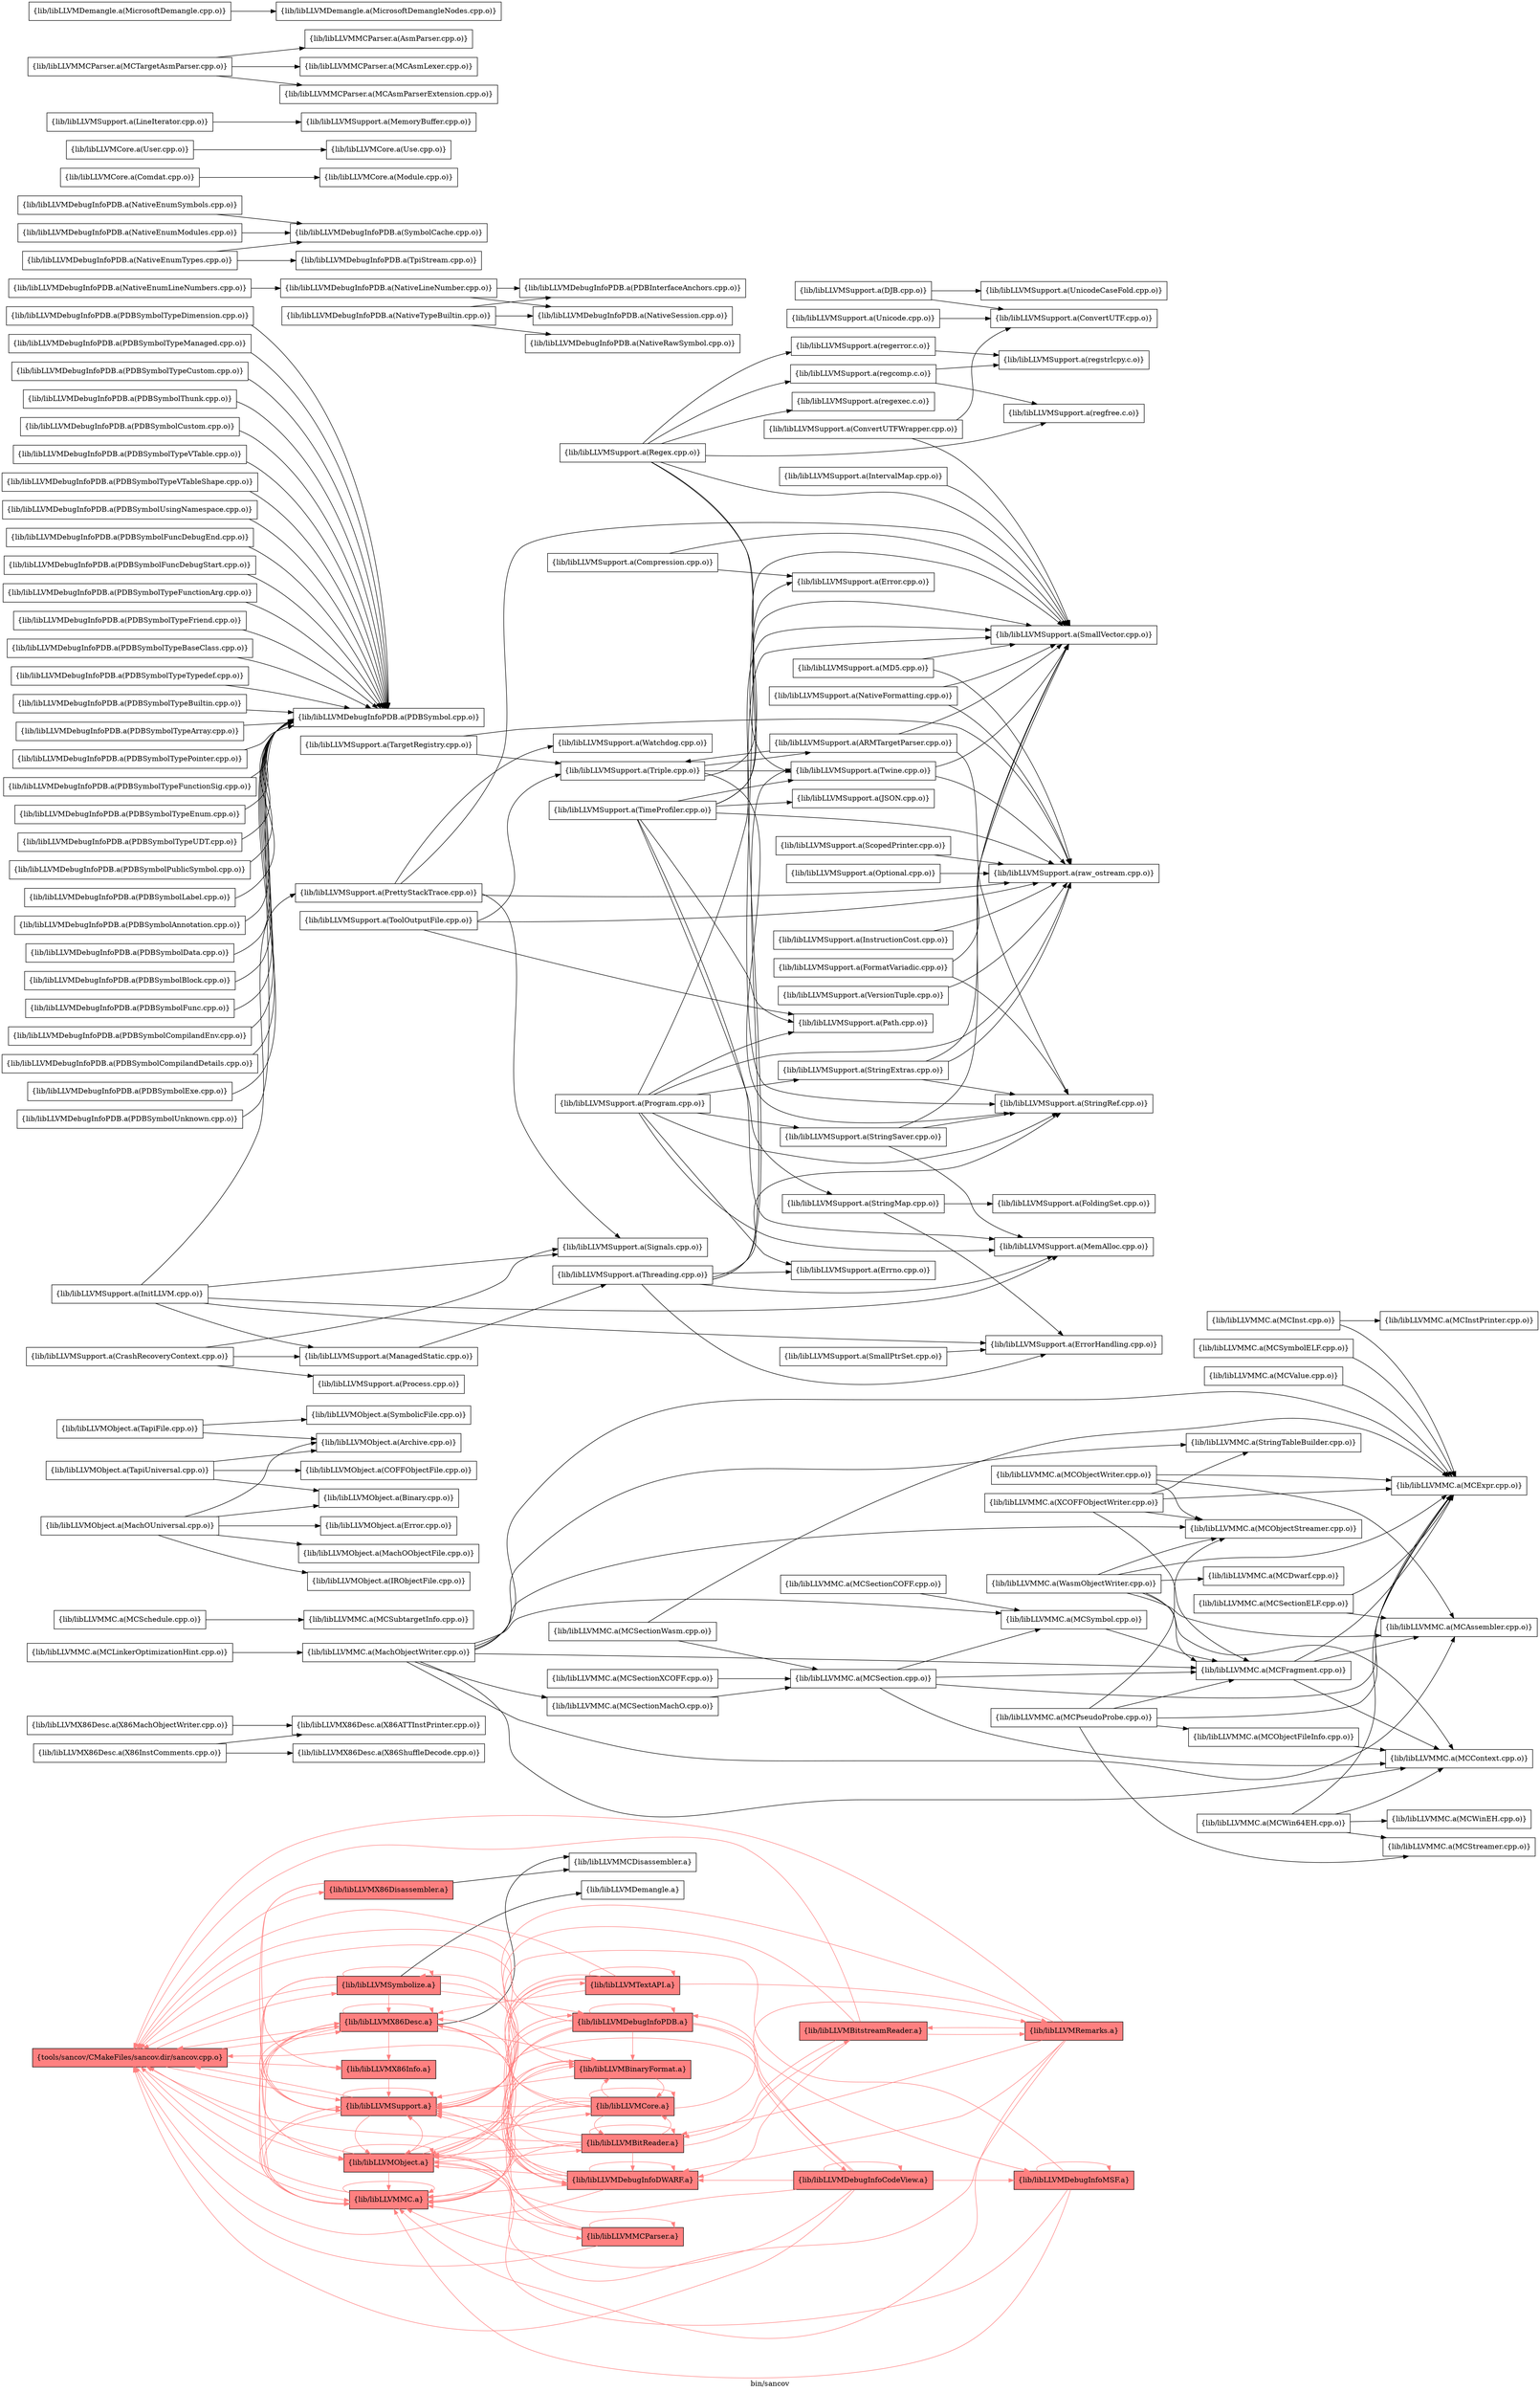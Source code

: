 digraph "bin/sancov" {
	label="bin/sancov";
	rankdir="LR"
	{ rank=same; Node0x56254129bd68;  }
	{ rank=same; Node0x5625412954b8; Node0x562541294fb8; Node0x562541291b38; Node0x562541293528; Node0x562541292a88; Node0x562541292538; Node0x56254128fa68;  }
	{ rank=same; Node0x562541292f38; Node0x56254128d3a8; Node0x5625412909b8; Node0x56254128f8d8; Node0x56254128d498; Node0x56254128c458; Node0x562541291688; Node0x562541291138; Node0x56254129f648;  }

	Node0x56254129bd68 [shape=record,shape=box,style=filled,fillcolor="1.000000 0.5 1",group=1,label="{tools/sancov/CMakeFiles/sancov.dir/sancov.cpp.o}"];
	Node0x56254129bd68 -> Node0x5625412954b8[color="1.000000 0.5 1"];
	Node0x56254129bd68 -> Node0x562541294fb8[color="1.000000 0.5 1"];
	Node0x56254129bd68 -> Node0x562541291b38[color="1.000000 0.5 1"];
	Node0x56254129bd68 -> Node0x562541293528[color="1.000000 0.5 1"];
	Node0x56254129bd68 -> Node0x562541292a88[color="1.000000 0.5 1"];
	Node0x56254129bd68 -> Node0x562541292538[color="1.000000 0.5 1"];
	Node0x56254129bd68 -> Node0x56254128fa68[color="1.000000 0.5 1"];
	Node0x5625412954b8 [shape=record,shape=box,style=filled,fillcolor="1.000000 0.5 1",group=1,label="{lib/libLLVMX86Desc.a}"];
	Node0x5625412954b8 -> Node0x56254129bd68[color="1.000000 0.5 1"];
	Node0x5625412954b8 -> Node0x5625412954b8[color="1.000000 0.5 1"];
	Node0x5625412954b8 -> Node0x562541291b38[color="1.000000 0.5 1"];
	Node0x5625412954b8 -> Node0x562541293528[color="1.000000 0.5 1"];
	Node0x5625412954b8 -> Node0x562541292f38;
	Node0x5625412954b8 -> Node0x562541292538[color="1.000000 0.5 1"];
	Node0x5625412954b8 -> Node0x56254128d3a8[color="1.000000 0.5 1"];
	Node0x562541294fb8 [shape=record,shape=box,style=filled,fillcolor="1.000000 0.5 1",group=1,label="{lib/libLLVMX86Disassembler.a}"];
	Node0x562541294fb8 -> Node0x562541291b38[color="1.000000 0.5 1"];
	Node0x562541294fb8 -> Node0x562541292f38;
	Node0x562541294fb8 -> Node0x562541292538[color="1.000000 0.5 1"];
	Node0x562541291b38 [shape=record,shape=box,style=filled,fillcolor="1.000000 0.5 1",group=1,label="{lib/libLLVMX86Info.a}"];
	Node0x562541291b38 -> Node0x562541292538[color="1.000000 0.5 1"];
	Node0x562541293528 [shape=record,shape=box,style=filled,fillcolor="1.000000 0.5 1",group=1,label="{lib/libLLVMMC.a}"];
	Node0x562541293528 -> Node0x5625412954b8[color="1.000000 0.5 1"];
	Node0x562541293528 -> Node0x562541292538[color="1.000000 0.5 1"];
	Node0x562541293528 -> Node0x56254129bd68[color="1.000000 0.5 1"];
	Node0x562541293528 -> Node0x562541293528[color="1.000000 0.5 1"];
	Node0x562541293528 -> Node0x56254128d3a8[color="1.000000 0.5 1"];
	Node0x562541292a88 [shape=record,shape=box,style=filled,fillcolor="1.000000 0.5 1",group=1,label="{lib/libLLVMObject.a}"];
	Node0x562541292a88 -> Node0x56254129bd68[color="1.000000 0.5 1"];
	Node0x562541292a88 -> Node0x562541293528[color="1.000000 0.5 1"];
	Node0x562541292a88 -> Node0x562541292a88[color="1.000000 0.5 1"];
	Node0x562541292a88 -> Node0x562541292538[color="1.000000 0.5 1"];
	Node0x562541292a88 -> Node0x56254128d3a8[color="1.000000 0.5 1"];
	Node0x562541292a88 -> Node0x5625412954b8[color="1.000000 0.5 1"];
	Node0x562541292a88 -> Node0x5625412909b8[color="1.000000 0.5 1"];
	Node0x562541292a88 -> Node0x56254128f8d8[color="1.000000 0.5 1"];
	Node0x562541292a88 -> Node0x56254128d498[color="1.000000 0.5 1"];
	Node0x562541292a88 -> Node0x56254128c458[color="1.000000 0.5 1"];
	Node0x562541292538 [shape=record,shape=box,style=filled,fillcolor="1.000000 0.5 1",group=1,label="{lib/libLLVMSupport.a}"];
	Node0x562541292538 -> Node0x562541293528[color="1.000000 0.5 1"];
	Node0x562541292538 -> Node0x562541292538[color="1.000000 0.5 1"];
	Node0x562541292538 -> Node0x562541292a88[color="1.000000 0.5 1"];
	Node0x562541292538 -> Node0x56254129bd68[color="1.000000 0.5 1"];
	Node0x562541292538 -> Node0x5625412954b8[color="1.000000 0.5 1"];
	Node0x56254128fa68 [shape=record,shape=box,style=filled,fillcolor="1.000000 0.5 1",group=1,label="{lib/libLLVMSymbolize.a}"];
	Node0x56254128fa68 -> Node0x56254129bd68[color="1.000000 0.5 1"];
	Node0x56254128fa68 -> Node0x5625412954b8[color="1.000000 0.5 1"];
	Node0x56254128fa68 -> Node0x562541293528[color="1.000000 0.5 1"];
	Node0x56254128fa68 -> Node0x562541292a88[color="1.000000 0.5 1"];
	Node0x56254128fa68 -> Node0x562541292538[color="1.000000 0.5 1"];
	Node0x56254128fa68 -> Node0x56254128fa68[color="1.000000 0.5 1"];
	Node0x56254128fa68 -> Node0x562541291688[color="1.000000 0.5 1"];
	Node0x56254128fa68 -> Node0x562541291138[color="1.000000 0.5 1"];
	Node0x56254128fa68 -> Node0x56254129f648;
	Node0x562541292f38 [shape=record,shape=box,group=0,label="{lib/libLLVMMCDisassembler.a}"];
	Node0x562541299748 [shape=record,shape=box,group=0,label="{lib/libLLVMX86Desc.a(X86InstComments.cpp.o)}"];
	Node0x562541299748 -> Node0x562541298fc8;
	Node0x562541299748 -> Node0x56254128d588;
	Node0x562541298fc8 [shape=record,shape=box,group=0,label="{lib/libLLVMX86Desc.a(X86ATTInstPrinter.cpp.o)}"];
	Node0x56254128d588 [shape=record,shape=box,group=0,label="{lib/libLLVMX86Desc.a(X86ShuffleDecode.cpp.o)}"];
	Node0x56254128d3a8 [shape=record,shape=box,style=filled,fillcolor="1.000000 0.5 1",group=1,label="{lib/libLLVMBinaryFormat.a}"];
	Node0x56254128d3a8 -> Node0x56254128f8d8[color="1.000000 0.5 1"];
	Node0x56254128d3a8 -> Node0x562541292538[color="1.000000 0.5 1"];
	Node0x56254128d3a8 -> Node0x562541291688[color="1.000000 0.5 1"];
	Node0x56254128d3a8 -> Node0x56254129bd68[color="1.000000 0.5 1"];
	Node0x56254128ca98 [shape=record,shape=box,group=0,label="{lib/libLLVMX86Desc.a(X86MachObjectWriter.cpp.o)}"];
	Node0x56254128ca98 -> Node0x562541298fc8;
	Node0x562541298c08 [shape=record,shape=box,group=0,label="{lib/libLLVMMC.a(MCFragment.cpp.o)}"];
	Node0x562541298c08 -> Node0x56254128e398;
	Node0x562541298c08 -> Node0x56254128d308;
	Node0x562541298c08 -> Node0x56254129d0c8;
	Node0x56254128e398 [shape=record,shape=box,group=0,label="{lib/libLLVMMC.a(MCAssembler.cpp.o)}"];
	Node0x56254128d308 [shape=record,shape=box,group=0,label="{lib/libLLVMMC.a(MCContext.cpp.o)}"];
	Node0x56254129d0c8 [shape=record,shape=box,group=0,label="{lib/libLLVMMC.a(MCExpr.cpp.o)}"];
	Node0x562541298e38 [shape=record,shape=box,group=0,label="{lib/libLLVMMC.a(MCInst.cpp.o)}"];
	Node0x562541298e38 -> Node0x56254129d0c8;
	Node0x562541298e38 -> Node0x562541299a18;
	Node0x562541299a18 [shape=record,shape=box,group=0,label="{lib/libLLVMMC.a(MCInstPrinter.cpp.o)}"];
	Node0x56254129abe8 [shape=record,shape=box,group=0,label="{lib/libLLVMMC.a(MCObjectWriter.cpp.o)}"];
	Node0x56254129abe8 -> Node0x56254128e398;
	Node0x56254129abe8 -> Node0x56254129d0c8;
	Node0x56254129abe8 -> Node0x56254129a918;
	Node0x56254129a918 [shape=record,shape=box,group=0,label="{lib/libLLVMMC.a(MCObjectStreamer.cpp.o)}"];
	Node0x5625412960e8 [shape=record,shape=box,group=0,label="{lib/libLLVMMC.a(MCPseudoProbe.cpp.o)}"];
	Node0x5625412960e8 -> Node0x56254129d0c8;
	Node0x5625412960e8 -> Node0x562541298c08;
	Node0x5625412960e8 -> Node0x56254129a918;
	Node0x5625412960e8 -> Node0x562541296d68;
	Node0x5625412960e8 -> Node0x562541299928;
	Node0x562541296d68 [shape=record,shape=box,group=0,label="{lib/libLLVMMC.a(MCObjectFileInfo.cpp.o)}"];
	Node0x562541296d68 -> Node0x56254128d308;
	Node0x562541299928 [shape=record,shape=box,group=0,label="{lib/libLLVMMC.a(MCStreamer.cpp.o)}"];
	Node0x5625412971c8 [shape=record,shape=box,group=0,label="{lib/libLLVMMC.a(MCSection.cpp.o)}"];
	Node0x5625412971c8 -> Node0x56254128d308;
	Node0x5625412971c8 -> Node0x56254129d0c8;
	Node0x5625412971c8 -> Node0x562541298c08;
	Node0x5625412971c8 -> Node0x56254129aaf8;
	Node0x56254129aaf8 [shape=record,shape=box,group=0,label="{lib/libLLVMMC.a(MCSymbol.cpp.o)}"];
	Node0x56254129aaf8 -> Node0x562541298c08;
	Node0x562541296e58 [shape=record,shape=box,group=0,label="{lib/libLLVMMC.a(MCSectionCOFF.cpp.o)}"];
	Node0x562541296e58 -> Node0x56254129aaf8;
	Node0x562541297a38 [shape=record,shape=box,group=0,label="{lib/libLLVMMC.a(MCSectionELF.cpp.o)}"];
	Node0x562541297a38 -> Node0x56254128e398;
	Node0x562541297a38 -> Node0x56254129d0c8;
	Node0x562541298758 [shape=record,shape=box,group=0,label="{lib/libLLVMMC.a(MCSectionMachO.cpp.o)}"];
	Node0x562541298758 -> Node0x5625412971c8;
	Node0x562541298028 [shape=record,shape=box,group=0,label="{lib/libLLVMMC.a(MCSectionWasm.cpp.o)}"];
	Node0x562541298028 -> Node0x56254129d0c8;
	Node0x562541298028 -> Node0x5625412971c8;
	Node0x562541298ca8 [shape=record,shape=box,group=0,label="{lib/libLLVMMC.a(MCSectionXCOFF.cpp.o)}"];
	Node0x562541298ca8 -> Node0x5625412971c8;
	Node0x562541299dd8 [shape=record,shape=box,group=0,label="{lib/libLLVMMC.a(MCSchedule.cpp.o)}"];
	Node0x562541299dd8 -> Node0x56254129a5a8;
	Node0x56254129a5a8 [shape=record,shape=box,group=0,label="{lib/libLLVMMC.a(MCSubtargetInfo.cpp.o)}"];
	Node0x562541291bd8 [shape=record,shape=box,group=0,label="{lib/libLLVMMC.a(MCSymbolELF.cpp.o)}"];
	Node0x562541291bd8 -> Node0x56254129d0c8;
	Node0x56254129c8a8 [shape=record,shape=box,group=0,label="{lib/libLLVMMC.a(MCValue.cpp.o)}"];
	Node0x56254129c8a8 -> Node0x56254129d0c8;
	Node0x56254129cad8 [shape=record,shape=box,group=0,label="{lib/libLLVMMC.a(MCWin64EH.cpp.o)}"];
	Node0x56254129cad8 -> Node0x56254128d308;
	Node0x56254129cad8 -> Node0x56254129d0c8;
	Node0x56254129cad8 -> Node0x562541299928;
	Node0x56254129cad8 -> Node0x56254129b1d8;
	Node0x56254129b1d8 [shape=record,shape=box,group=0,label="{lib/libLLVMMC.a(MCWinEH.cpp.o)}"];
	Node0x56254129bc78 [shape=record,shape=box,group=0,label="{lib/libLLVMMC.a(MachObjectWriter.cpp.o)}"];
	Node0x56254129bc78 -> Node0x56254128e398;
	Node0x56254129bc78 -> Node0x56254128d308;
	Node0x56254129bc78 -> Node0x56254129d0c8;
	Node0x56254129bc78 -> Node0x562541298c08;
	Node0x56254129bc78 -> Node0x56254129a918;
	Node0x56254129bc78 -> Node0x562541298758;
	Node0x56254129bc78 -> Node0x56254129aaf8;
	Node0x56254129bc78 -> Node0x56254129f508;
	Node0x56254129f508 [shape=record,shape=box,group=0,label="{lib/libLLVMMC.a(StringTableBuilder.cpp.o)}"];
	Node0x56254129bf48 [shape=record,shape=box,group=0,label="{lib/libLLVMMC.a(MCLinkerOptimizationHint.cpp.o)}"];
	Node0x56254129bf48 -> Node0x56254129bc78;
	Node0x56254129fb98 [shape=record,shape=box,group=0,label="{lib/libLLVMMC.a(WasmObjectWriter.cpp.o)}"];
	Node0x56254129fb98 -> Node0x56254128e398;
	Node0x56254129fb98 -> Node0x56254128d308;
	Node0x56254129fb98 -> Node0x56254128c688;
	Node0x56254129fb98 -> Node0x56254129d0c8;
	Node0x56254129fb98 -> Node0x562541298c08;
	Node0x56254129fb98 -> Node0x56254129a918;
	Node0x56254128c688 [shape=record,shape=box,group=0,label="{lib/libLLVMMC.a(MCDwarf.cpp.o)}"];
	Node0x56254128f068 [shape=record,shape=box,group=0,label="{lib/libLLVMMC.a(XCOFFObjectWriter.cpp.o)}"];
	Node0x56254128f068 -> Node0x56254129d0c8;
	Node0x56254128f068 -> Node0x562541298c08;
	Node0x56254128f068 -> Node0x56254129a918;
	Node0x56254128f068 -> Node0x56254129f508;
	Node0x56254129b778 [shape=record,shape=box,group=0,label="{lib/libLLVMObject.a(MachOUniversal.cpp.o)}"];
	Node0x56254129b778 -> Node0x56254129e478;
	Node0x56254129b778 -> Node0x56254129ec98;
	Node0x56254129b778 -> Node0x56254129fa08;
	Node0x56254129b778 -> Node0x56254129b048;
	Node0x56254129b778 -> Node0x56254129c0d8;
	Node0x56254129e478 [shape=record,shape=box,group=0,label="{lib/libLLVMObject.a(Archive.cpp.o)}"];
	Node0x56254129ec98 [shape=record,shape=box,group=0,label="{lib/libLLVMObject.a(Binary.cpp.o)}"];
	Node0x56254129fa08 [shape=record,shape=box,group=0,label="{lib/libLLVMObject.a(Error.cpp.o)}"];
	Node0x56254129b048 [shape=record,shape=box,group=0,label="{lib/libLLVMObject.a(MachOObjectFile.cpp.o)}"];
	Node0x56254129c0d8 [shape=record,shape=box,group=0,label="{lib/libLLVMObject.a(IRObjectFile.cpp.o)}"];
	Node0x5625412909b8 [shape=record,shape=box,style=filled,fillcolor="1.000000 0.5 1",group=1,label="{lib/libLLVMBitReader.a}"];
	Node0x5625412909b8 -> Node0x56254129bd68[color="1.000000 0.5 1"];
	Node0x5625412909b8 -> Node0x562541293528[color="1.000000 0.5 1"];
	Node0x5625412909b8 -> Node0x562541292a88[color="1.000000 0.5 1"];
	Node0x5625412909b8 -> Node0x562541292538[color="1.000000 0.5 1"];
	Node0x5625412909b8 -> Node0x562541291688[color="1.000000 0.5 1"];
	Node0x5625412909b8 -> Node0x5625412909b8[color="1.000000 0.5 1"];
	Node0x5625412909b8 -> Node0x56254128f8d8[color="1.000000 0.5 1"];
	Node0x5625412909b8 -> Node0x56254128d998[color="1.000000 0.5 1"];
	Node0x5625412909b8 -> Node0x562541291138[color="1.000000 0.5 1"];
	Node0x56254128f8d8 [shape=record,shape=box,style=filled,fillcolor="1.000000 0.5 1",group=1,label="{lib/libLLVMCore.a}"];
	Node0x56254128f8d8 -> Node0x56254129bd68[color="1.000000 0.5 1"];
	Node0x56254128f8d8 -> Node0x5625412954b8[color="1.000000 0.5 1"];
	Node0x56254128f8d8 -> Node0x562541292538[color="1.000000 0.5 1"];
	Node0x56254128f8d8 -> Node0x5625412909b8[color="1.000000 0.5 1"];
	Node0x56254128f8d8 -> Node0x56254128f8d8[color="1.000000 0.5 1"];
	Node0x56254128f8d8 -> Node0x562541293528[color="1.000000 0.5 1"];
	Node0x56254128f8d8 -> Node0x56254128d3a8[color="1.000000 0.5 1"];
	Node0x56254128f8d8 -> Node0x562541292a88[color="1.000000 0.5 1"];
	Node0x56254128f8d8 -> Node0x56254128f3d8[color="1.000000 0.5 1"];
	Node0x56254128f8d8 -> Node0x562541291688[color="1.000000 0.5 1"];
	Node0x56254128d498 [shape=record,shape=box,style=filled,fillcolor="1.000000 0.5 1",group=1,label="{lib/libLLVMMCParser.a}"];
	Node0x56254128d498 -> Node0x56254129bd68[color="1.000000 0.5 1"];
	Node0x56254128d498 -> Node0x5625412954b8[color="1.000000 0.5 1"];
	Node0x56254128d498 -> Node0x562541293528[color="1.000000 0.5 1"];
	Node0x56254128d498 -> Node0x562541292a88[color="1.000000 0.5 1"];
	Node0x56254128d498 -> Node0x562541292538[color="1.000000 0.5 1"];
	Node0x56254128d498 -> Node0x56254128d498[color="1.000000 0.5 1"];
	Node0x56254129a2d8 [shape=record,shape=box,group=0,label="{lib/libLLVMObject.a(TapiUniversal.cpp.o)}"];
	Node0x56254129a2d8 -> Node0x56254129e478;
	Node0x56254129a2d8 -> Node0x56254129ec98;
	Node0x56254129a2d8 -> Node0x56254129f288;
	Node0x56254129f288 [shape=record,shape=box,group=0,label="{lib/libLLVMObject.a(COFFObjectFile.cpp.o)}"];
	Node0x56254128c458 [shape=record,shape=box,style=filled,fillcolor="1.000000 0.5 1",group=1,label="{lib/libLLVMTextAPI.a}"];
	Node0x56254128c458 -> Node0x562541292538[color="1.000000 0.5 1"];
	Node0x56254128c458 -> Node0x56254128c458[color="1.000000 0.5 1"];
	Node0x56254128c458 -> Node0x56254129bd68[color="1.000000 0.5 1"];
	Node0x56254128c458 -> Node0x562541293528[color="1.000000 0.5 1"];
	Node0x56254128c458 -> Node0x562541292a88[color="1.000000 0.5 1"];
	Node0x56254128c458 -> Node0x56254128f3d8[color="1.000000 0.5 1"];
	Node0x56254128c458 -> Node0x5625412954b8[color="1.000000 0.5 1"];
	Node0x5625412995b8 [shape=record,shape=box,group=0,label="{lib/libLLVMObject.a(TapiFile.cpp.o)}"];
	Node0x5625412995b8 -> Node0x56254129e478;
	Node0x5625412995b8 -> Node0x562541299c48;
	Node0x562541299c48 [shape=record,shape=box,group=0,label="{lib/libLLVMObject.a(SymbolicFile.cpp.o)}"];
	Node0x56254129f008 [shape=record,shape=box,group=0,label="{lib/libLLVMSupport.a(Compression.cpp.o)}"];
	Node0x56254129f008 -> Node0x56254129b8b8;
	Node0x56254129f008 -> Node0x562541291048;
	Node0x56254129b8b8 [shape=record,shape=box,group=0,label="{lib/libLLVMSupport.a(Error.cpp.o)}"];
	Node0x562541291048 [shape=record,shape=box,group=0,label="{lib/libLLVMSupport.a(SmallVector.cpp.o)}"];
	Node0x562541298988 [shape=record,shape=box,group=0,label="{lib/libLLVMSupport.a(ConvertUTFWrapper.cpp.o)}"];
	Node0x562541298988 -> Node0x562541299b08;
	Node0x562541298988 -> Node0x562541291048;
	Node0x562541299b08 [shape=record,shape=box,group=0,label="{lib/libLLVMSupport.a(ConvertUTF.cpp.o)}"];
	Node0x56254129ffa8 [shape=record,shape=box,group=0,label="{lib/libLLVMSupport.a(FormatVariadic.cpp.o)}"];
	Node0x56254129ffa8 -> Node0x562541291048;
	Node0x56254129ffa8 -> Node0x56254129dde8;
	Node0x56254129dde8 [shape=record,shape=box,group=0,label="{lib/libLLVMSupport.a(StringRef.cpp.o)}"];
	Node0x562541293b18 [shape=record,shape=box,group=0,label="{lib/libLLVMSupport.a(InitLLVM.cpp.o)}"];
	Node0x562541293b18 -> Node0x56254129b228;
	Node0x562541293b18 -> Node0x5625412926c8;
	Node0x562541293b18 -> Node0x562541292e48;
	Node0x562541293b18 -> Node0x5625412905a8;
	Node0x562541293b18 -> Node0x56254129ea18;
	Node0x56254129b228 [shape=record,shape=box,group=0,label="{lib/libLLVMSupport.a(ErrorHandling.cpp.o)}"];
	Node0x5625412926c8 [shape=record,shape=box,group=0,label="{lib/libLLVMSupport.a(ManagedStatic.cpp.o)}"];
	Node0x5625412926c8 -> Node0x56254129f6e8;
	Node0x562541292e48 [shape=record,shape=box,group=0,label="{lib/libLLVMSupport.a(MemAlloc.cpp.o)}"];
	Node0x5625412905a8 [shape=record,shape=box,group=0,label="{lib/libLLVMSupport.a(PrettyStackTrace.cpp.o)}"];
	Node0x5625412905a8 -> Node0x562541291048;
	Node0x5625412905a8 -> Node0x562541299518;
	Node0x5625412905a8 -> Node0x56254129ea18;
	Node0x5625412905a8 -> Node0x56254129b5e8;
	Node0x56254129ea18 [shape=record,shape=box,group=0,label="{lib/libLLVMSupport.a(Signals.cpp.o)}"];
	Node0x56254129f6e8 [shape=record,shape=box,group=0,label="{lib/libLLVMSupport.a(Threading.cpp.o)}"];
	Node0x56254129f6e8 -> Node0x56254129b228;
	Node0x56254129f6e8 -> Node0x562541292e48;
	Node0x56254129f6e8 -> Node0x562541291048;
	Node0x56254129f6e8 -> Node0x56254129dde8;
	Node0x56254129f6e8 -> Node0x562541290508;
	Node0x56254129f6e8 -> Node0x56254129d938;
	Node0x562541291e58 [shape=record,shape=box,group=0,label="{lib/libLLVMSupport.a(MD5.cpp.o)}"];
	Node0x562541291e58 -> Node0x562541291048;
	Node0x562541291e58 -> Node0x562541299518;
	Node0x562541299518 [shape=record,shape=box,group=0,label="{lib/libLLVMSupport.a(raw_ostream.cpp.o)}"];
	Node0x56254128fe78 [shape=record,shape=box,group=0,label="{lib/libLLVMSupport.a(NativeFormatting.cpp.o)}"];
	Node0x56254128fe78 -> Node0x562541291048;
	Node0x56254128fe78 -> Node0x562541299518;
	Node0x56254129b5e8 [shape=record,shape=box,group=0,label="{lib/libLLVMSupport.a(Watchdog.cpp.o)}"];
	Node0x562541294068 [shape=record,shape=box,group=0,label="{lib/libLLVMSupport.a(Regex.cpp.o)}"];
	Node0x562541294068 -> Node0x562541291048;
	Node0x562541294068 -> Node0x56254129dde8;
	Node0x562541294068 -> Node0x562541290508;
	Node0x562541294068 -> Node0x5625412997e8;
	Node0x562541294068 -> Node0x5625412974e8;
	Node0x562541294068 -> Node0x562541298168;
	Node0x562541294068 -> Node0x5625412982f8;
	Node0x562541290508 [shape=record,shape=box,group=0,label="{lib/libLLVMSupport.a(Twine.cpp.o)}"];
	Node0x562541290508 -> Node0x562541291048;
	Node0x562541290508 -> Node0x562541299518;
	Node0x5625412997e8 [shape=record,shape=box,group=0,label="{lib/libLLVMSupport.a(regcomp.c.o)}"];
	Node0x5625412997e8 -> Node0x5625412982f8;
	Node0x5625412997e8 -> Node0x562541296818;
	Node0x5625412974e8 [shape=record,shape=box,group=0,label="{lib/libLLVMSupport.a(regerror.c.o)}"];
	Node0x5625412974e8 -> Node0x562541296818;
	Node0x562541298168 [shape=record,shape=box,group=0,label="{lib/libLLVMSupport.a(regexec.c.o)}"];
	Node0x5625412982f8 [shape=record,shape=box,group=0,label="{lib/libLLVMSupport.a(regfree.c.o)}"];
	Node0x562541295508 [shape=record,shape=box,group=0,label="{lib/libLLVMSupport.a(ScopedPrinter.cpp.o)}"];
	Node0x562541295508 -> Node0x562541299518;
	Node0x562541291cc8 [shape=record,shape=box,group=0,label="{lib/libLLVMSupport.a(SmallPtrSet.cpp.o)}"];
	Node0x562541291cc8 -> Node0x56254129b228;
	Node0x562541292858 [shape=record,shape=box,group=0,label="{lib/libLLVMSupport.a(StringMap.cpp.o)}"];
	Node0x562541292858 -> Node0x56254129b228;
	Node0x562541292858 -> Node0x56254129f328;
	Node0x56254129f328 [shape=record,shape=box,group=0,label="{lib/libLLVMSupport.a(FoldingSet.cpp.o)}"];
	Node0x56254128f478 [shape=record,shape=box,group=0,label="{lib/libLLVMSupport.a(StringSaver.cpp.o)}"];
	Node0x56254128f478 -> Node0x562541292e48;
	Node0x56254128f478 -> Node0x562541291048;
	Node0x56254128f478 -> Node0x56254129dde8;
	Node0x56254128f6f8 [shape=record,shape=box,group=0,label="{lib/libLLVMSupport.a(Triple.cpp.o)}"];
	Node0x56254128f6f8 -> Node0x562541291048;
	Node0x56254128f6f8 -> Node0x56254129dde8;
	Node0x56254128f6f8 -> Node0x56254128ff18;
	Node0x56254128f6f8 -> Node0x562541290508;
	Node0x56254128ff18 [shape=record,shape=box,group=0,label="{lib/libLLVMSupport.a(ARMTargetParser.cpp.o)}"];
	Node0x56254128ff18 -> Node0x562541291048;
	Node0x56254128ff18 -> Node0x56254129dde8;
	Node0x56254128ff18 -> Node0x56254128f6f8;
	Node0x56254128da38 [shape=record,shape=box,group=0,label="{lib/libLLVMSupport.a(Unicode.cpp.o)}"];
	Node0x56254128da38 -> Node0x562541299b08;
	Node0x562541296818 [shape=record,shape=box,group=0,label="{lib/libLLVMSupport.a(regstrlcpy.c.o)}"];
	Node0x562541295648 [shape=record,shape=box,group=0,label="{lib/libLLVMSupport.a(CrashRecoveryContext.cpp.o)}"];
	Node0x562541295648 -> Node0x5625412926c8;
	Node0x562541295648 -> Node0x562541294ec8;
	Node0x562541295648 -> Node0x56254129ea18;
	Node0x562541294ec8 [shape=record,shape=box,group=0,label="{lib/libLLVMSupport.a(Process.cpp.o)}"];
	Node0x562541293e88 [shape=record,shape=box,group=0,label="{lib/libLLVMSupport.a(StringExtras.cpp.o)}"];
	Node0x562541293e88 -> Node0x562541291048;
	Node0x562541293e88 -> Node0x56254129dde8;
	Node0x562541293e88 -> Node0x562541299518;
	Node0x56254128e3e8 [shape=record,shape=box,group=0,label="{lib/libLLVMSupport.a(Program.cpp.o)}"];
	Node0x56254128e3e8 -> Node0x562541292e48;
	Node0x56254128e3e8 -> Node0x562541291048;
	Node0x56254128e3e8 -> Node0x56254128f478;
	Node0x56254128e3e8 -> Node0x56254129dde8;
	Node0x56254128e3e8 -> Node0x562541299518;
	Node0x56254128e3e8 -> Node0x562541295198;
	Node0x56254128e3e8 -> Node0x562541293e88;
	Node0x56254128e3e8 -> Node0x56254129d938;
	Node0x562541295198 [shape=record,shape=box,group=0,label="{lib/libLLVMSupport.a(Path.cpp.o)}"];
	Node0x56254129d938 [shape=record,shape=box,group=0,label="{lib/libLLVMSupport.a(Errno.cpp.o)}"];
	Node0x56254129f0f8 [shape=record,shape=box,group=0,label="{lib/libLLVMSupport.a(TargetRegistry.cpp.o)}"];
	Node0x56254129f0f8 -> Node0x56254128f6f8;
	Node0x56254129f0f8 -> Node0x562541299518;
	Node0x562541291688 [shape=record,shape=box,style=filled,fillcolor="1.000000 0.5 1",group=1,label="{lib/libLLVMDebugInfoDWARF.a}"];
	Node0x562541291688 -> Node0x56254129bd68[color="1.000000 0.5 1"];
	Node0x562541291688 -> Node0x5625412954b8[color="1.000000 0.5 1"];
	Node0x562541291688 -> Node0x562541293528[color="1.000000 0.5 1"];
	Node0x562541291688 -> Node0x562541292a88[color="1.000000 0.5 1"];
	Node0x562541291688 -> Node0x562541292538[color="1.000000 0.5 1"];
	Node0x562541291688 -> Node0x56254128fa68[color="1.000000 0.5 1"];
	Node0x562541291688 -> Node0x562541291688[color="1.000000 0.5 1"];
	Node0x562541291688 -> Node0x56254128d3a8[color="1.000000 0.5 1"];
	Node0x562541291138 [shape=record,shape=box,style=filled,fillcolor="1.000000 0.5 1",group=1,label="{lib/libLLVMDebugInfoPDB.a}"];
	Node0x562541291138 -> Node0x562541292a88[color="1.000000 0.5 1"];
	Node0x562541291138 -> Node0x562541292538[color="1.000000 0.5 1"];
	Node0x562541291138 -> Node0x562541291138[color="1.000000 0.5 1"];
	Node0x562541291138 -> Node0x56254129bd68[color="1.000000 0.5 1"];
	Node0x562541291138 -> Node0x562541293528[color="1.000000 0.5 1"];
	Node0x562541291138 -> Node0x56254128d3a8[color="1.000000 0.5 1"];
	Node0x562541291138 -> Node0x56254128de98[color="1.000000 0.5 1"];
	Node0x562541291138 -> Node0x56254128ebb8[color="1.000000 0.5 1"];
	Node0x562541291138 -> Node0x562541291688[color="1.000000 0.5 1"];
	Node0x56254129f648 [shape=record,shape=box,group=0,label="{lib/libLLVMDemangle.a}"];
	Node0x56254129c628 [shape=record,shape=box,group=0,label="{lib/libLLVMSupport.a(Optional.cpp.o)}"];
	Node0x56254129c628 -> Node0x562541299518;
	Node0x56254128f748 [shape=record,shape=box,group=0,label="{lib/libLLVMSupport.a(DJB.cpp.o)}"];
	Node0x56254128f748 -> Node0x562541299b08;
	Node0x56254128f748 -> Node0x56254128efc8;
	Node0x56254128efc8 [shape=record,shape=box,group=0,label="{lib/libLLVMSupport.a(UnicodeCaseFold.cpp.o)}"];
	Node0x56254128de98 [shape=record,shape=box,style=filled,fillcolor="1.000000 0.5 1",group=1,label="{lib/libLLVMDebugInfoCodeView.a}"];
	Node0x56254128de98 -> Node0x562541292538[color="1.000000 0.5 1"];
	Node0x56254128de98 -> Node0x562541293528[color="1.000000 0.5 1"];
	Node0x56254128de98 -> Node0x562541292a88[color="1.000000 0.5 1"];
	Node0x56254128de98 -> Node0x562541291138[color="1.000000 0.5 1"];
	Node0x56254128de98 -> Node0x56254128de98[color="1.000000 0.5 1"];
	Node0x56254128de98 -> Node0x56254128ebb8[color="1.000000 0.5 1"];
	Node0x56254128de98 -> Node0x56254129bd68[color="1.000000 0.5 1"];
	Node0x56254128de98 -> Node0x562541291688[color="1.000000 0.5 1"];
	Node0x56254128ebb8 [shape=record,shape=box,style=filled,fillcolor="1.000000 0.5 1",group=1,label="{lib/libLLVMDebugInfoMSF.a}"];
	Node0x56254128ebb8 -> Node0x562541293528[color="1.000000 0.5 1"];
	Node0x56254128ebb8 -> Node0x562541292a88[color="1.000000 0.5 1"];
	Node0x56254128ebb8 -> Node0x562541292538[color="1.000000 0.5 1"];
	Node0x56254128ebb8 -> Node0x56254128ebb8[color="1.000000 0.5 1"];
	Node0x56254129b7c8 [shape=record,shape=box,group=0,label="{lib/libLLVMDebugInfoPDB.a(PDBSymbolTypeDimension.cpp.o)}"];
	Node0x56254129b7c8 -> Node0x56254129ba48;
	Node0x56254129ba48 [shape=record,shape=box,group=0,label="{lib/libLLVMDebugInfoPDB.a(PDBSymbol.cpp.o)}"];
	Node0x562541290d78 [shape=record,shape=box,group=0,label="{lib/libLLVMDebugInfoPDB.a(PDBSymbolTypeManaged.cpp.o)}"];
	Node0x562541290d78 -> Node0x56254129ba48;
	Node0x56254128ed98 [shape=record,shape=box,group=0,label="{lib/libLLVMDebugInfoPDB.a(PDBSymbolTypeCustom.cpp.o)}"];
	Node0x56254128ed98 -> Node0x56254129ba48;
	Node0x56254128ec08 [shape=record,shape=box,group=0,label="{lib/libLLVMDebugInfoPDB.a(PDBSymbolThunk.cpp.o)}"];
	Node0x56254128ec08 -> Node0x56254129ba48;
	Node0x56254128f388 [shape=record,shape=box,group=0,label="{lib/libLLVMDebugInfoPDB.a(PDBSymbolCustom.cpp.o)}"];
	Node0x56254128f388 -> Node0x56254129ba48;
	Node0x562541292948 [shape=record,shape=box,group=0,label="{lib/libLLVMDebugInfoPDB.a(PDBSymbolTypeVTable.cpp.o)}"];
	Node0x562541292948 -> Node0x56254129ba48;
	Node0x5625412935c8 [shape=record,shape=box,group=0,label="{lib/libLLVMDebugInfoPDB.a(PDBSymbolTypeVTableShape.cpp.o)}"];
	Node0x5625412935c8 -> Node0x56254129ba48;
	Node0x562541293258 [shape=record,shape=box,group=0,label="{lib/libLLVMDebugInfoPDB.a(PDBSymbolUsingNamespace.cpp.o)}"];
	Node0x562541293258 -> Node0x56254129ba48;
	Node0x562541291638 [shape=record,shape=box,group=0,label="{lib/libLLVMDebugInfoPDB.a(PDBSymbolFuncDebugEnd.cpp.o)}"];
	Node0x562541291638 -> Node0x56254129ba48;
	Node0x562541292358 [shape=record,shape=box,group=0,label="{lib/libLLVMDebugInfoPDB.a(PDBSymbolFuncDebugStart.cpp.o)}"];
	Node0x562541292358 -> Node0x56254129ba48;
	Node0x562541291c28 [shape=record,shape=box,group=0,label="{lib/libLLVMDebugInfoPDB.a(PDBSymbolTypeFunctionArg.cpp.o)}"];
	Node0x562541291c28 -> Node0x56254129ba48;
	Node0x5625412950a8 [shape=record,shape=box,group=0,label="{lib/libLLVMDebugInfoPDB.a(PDBSymbolTypeFriend.cpp.o)}"];
	Node0x5625412950a8 -> Node0x56254129ba48;
	Node0x56254128ed48 [shape=record,shape=box,group=0,label="{lib/libLLVMDebugInfoPDB.a(PDBSymbolTypeBaseClass.cpp.o)}"];
	Node0x56254128ed48 -> Node0x56254129ba48;
	Node0x56254128ea78 [shape=record,shape=box,group=0,label="{lib/libLLVMDebugInfoPDB.a(PDBSymbolTypeTypedef.cpp.o)}"];
	Node0x56254128ea78 -> Node0x56254129ba48;
	Node0x56254128fb58 [shape=record,shape=box,group=0,label="{lib/libLLVMDebugInfoPDB.a(PDBSymbolTypeBuiltin.cpp.o)}"];
	Node0x56254128fb58 -> Node0x56254129ba48;
	Node0x562541290238 [shape=record,shape=box,group=0,label="{lib/libLLVMDebugInfoPDB.a(PDBSymbolTypeArray.cpp.o)}"];
	Node0x562541290238 -> Node0x56254129ba48;
	Node0x5625412900a8 [shape=record,shape=box,group=0,label="{lib/libLLVMDebugInfoPDB.a(PDBSymbolTypePointer.cpp.o)}"];
	Node0x5625412900a8 -> Node0x56254129ba48;
	Node0x562541290828 [shape=record,shape=box,group=0,label="{lib/libLLVMDebugInfoPDB.a(PDBSymbolTypeFunctionSig.cpp.o)}"];
	Node0x562541290828 -> Node0x56254129ba48;
	Node0x56254128c9a8 [shape=record,shape=box,group=0,label="{lib/libLLVMDebugInfoPDB.a(PDBSymbolTypeEnum.cpp.o)}"];
	Node0x56254128c9a8 -> Node0x56254129ba48;
	Node0x56254128d128 [shape=record,shape=box,group=0,label="{lib/libLLVMDebugInfoPDB.a(PDBSymbolTypeUDT.cpp.o)}"];
	Node0x56254128d128 -> Node0x56254129ba48;
	Node0x56254128cdb8 [shape=record,shape=box,group=0,label="{lib/libLLVMDebugInfoPDB.a(PDBSymbolPublicSymbol.cpp.o)}"];
	Node0x56254128cdb8 -> Node0x56254129ba48;
	Node0x56254128d5d8 [shape=record,shape=box,group=0,label="{lib/libLLVMDebugInfoPDB.a(PDBSymbolLabel.cpp.o)}"];
	Node0x56254128d5d8 -> Node0x56254129ba48;
	Node0x56254128e2f8 [shape=record,shape=box,group=0,label="{lib/libLLVMDebugInfoPDB.a(PDBSymbolAnnotation.cpp.o)}"];
	Node0x56254128e2f8 -> Node0x56254129ba48;
	Node0x562541291c78 [shape=record,shape=box,group=0,label="{lib/libLLVMDebugInfoPDB.a(PDBSymbolData.cpp.o)}"];
	Node0x562541291c78 -> Node0x56254129ba48;
	Node0x562541291598 [shape=record,shape=box,group=0,label="{lib/libLLVMDebugInfoPDB.a(PDBSymbolBlock.cpp.o)}"];
	Node0x562541291598 -> Node0x56254129ba48;
	Node0x56254129b138 [shape=record,shape=box,group=0,label="{lib/libLLVMDebugInfoPDB.a(PDBSymbolFunc.cpp.o)}"];
	Node0x56254129b138 -> Node0x56254129ba48;
	Node0x56254129b868 [shape=record,shape=box,group=0,label="{lib/libLLVMDebugInfoPDB.a(PDBSymbolCompilandEnv.cpp.o)}"];
	Node0x56254129b868 -> Node0x56254129ba48;
	Node0x56254129bfe8 [shape=record,shape=box,group=0,label="{lib/libLLVMDebugInfoPDB.a(PDBSymbolCompilandDetails.cpp.o)}"];
	Node0x56254129bfe8 -> Node0x56254129ba48;
	Node0x56254129cee8 [shape=record,shape=box,group=0,label="{lib/libLLVMDebugInfoPDB.a(PDBSymbolExe.cpp.o)}"];
	Node0x56254129cee8 -> Node0x56254129ba48;
	Node0x56254129d438 [shape=record,shape=box,group=0,label="{lib/libLLVMDebugInfoPDB.a(PDBSymbolUnknown.cpp.o)}"];
	Node0x56254129d438 -> Node0x56254129ba48;
	Node0x56254128fbf8 [shape=record,shape=box,group=0,label="{lib/libLLVMDebugInfoPDB.a(NativeLineNumber.cpp.o)}"];
	Node0x56254128fbf8 -> Node0x562541294f68;
	Node0x56254128fbf8 -> Node0x5625412903c8;
	Node0x562541294f68 [shape=record,shape=box,group=0,label="{lib/libLLVMDebugInfoPDB.a(NativeSession.cpp.o)}"];
	Node0x5625412903c8 [shape=record,shape=box,group=0,label="{lib/libLLVMDebugInfoPDB.a(PDBInterfaceAnchors.cpp.o)}"];
	Node0x562541292308 [shape=record,shape=box,group=0,label="{lib/libLLVMDebugInfoPDB.a(NativeEnumTypes.cpp.o)}"];
	Node0x562541292308 -> Node0x5625412940b8;
	Node0x562541292308 -> Node0x5625412923f8;
	Node0x5625412940b8 [shape=record,shape=box,group=0,label="{lib/libLLVMDebugInfoPDB.a(SymbolCache.cpp.o)}"];
	Node0x5625412923f8 [shape=record,shape=box,group=0,label="{lib/libLLVMDebugInfoPDB.a(TpiStream.cpp.o)}"];
	Node0x562541292c18 [shape=record,shape=box,group=0,label="{lib/libLLVMDebugInfoPDB.a(NativeTypeBuiltin.cpp.o)}"];
	Node0x562541292c18 -> Node0x562541294f68;
	Node0x562541292c18 -> Node0x5625412903c8;
	Node0x562541292c18 -> Node0x5625412930c8;
	Node0x5625412930c8 [shape=record,shape=box,group=0,label="{lib/libLLVMDebugInfoPDB.a(NativeRawSymbol.cpp.o)}"];
	Node0x562541294b08 [shape=record,shape=box,group=0,label="{lib/libLLVMDebugInfoPDB.a(NativeEnumLineNumbers.cpp.o)}"];
	Node0x562541294b08 -> Node0x56254128fbf8;
	Node0x56254128de48 [shape=record,shape=box,group=0,label="{lib/libLLVMDebugInfoPDB.a(NativeEnumSymbols.cpp.o)}"];
	Node0x56254128de48 -> Node0x5625412940b8;
	Node0x56254129a148 [shape=record,shape=box,group=0,label="{lib/libLLVMDebugInfoPDB.a(NativeEnumModules.cpp.o)}"];
	Node0x56254129a148 -> Node0x5625412940b8;
	Node0x562541299608 [shape=record,shape=box,group=0,label="{lib/libLLVMSupport.a(IntervalMap.cpp.o)}"];
	Node0x562541299608 -> Node0x562541291048;
	Node0x56254128d998 [shape=record,shape=box,style=filled,fillcolor="1.000000 0.5 1",group=1,label="{lib/libLLVMBitstreamReader.a}"];
	Node0x56254128d998 -> Node0x56254129bd68[color="1.000000 0.5 1"];
	Node0x56254128d998 -> Node0x562541292538[color="1.000000 0.5 1"];
	Node0x56254128d998 -> Node0x562541291688[color="1.000000 0.5 1"];
	Node0x56254128d998 -> Node0x5625412909b8[color="1.000000 0.5 1"];
	Node0x56254128d998 -> Node0x56254128f3d8[color="1.000000 0.5 1"];
	Node0x56254128e348 [shape=record,shape=box,group=0,label="{lib/libLLVMCore.a(Comdat.cpp.o)}"];
	Node0x56254128e348 -> Node0x5625412987f8;
	Node0x5625412987f8 [shape=record,shape=box,group=0,label="{lib/libLLVMCore.a(Module.cpp.o)}"];
	Node0x56254129f5f8 [shape=record,shape=box,group=0,label="{lib/libLLVMSupport.a(InstructionCost.cpp.o)}"];
	Node0x56254129f5f8 -> Node0x562541299518;
	Node0x56254128f3d8 [shape=record,shape=box,style=filled,fillcolor="1.000000 0.5 1",group=1,label="{lib/libLLVMRemarks.a}"];
	Node0x56254128f3d8 -> Node0x562541292538[color="1.000000 0.5 1"];
	Node0x56254128f3d8 -> Node0x562541291688[color="1.000000 0.5 1"];
	Node0x56254128f3d8 -> Node0x5625412909b8[color="1.000000 0.5 1"];
	Node0x56254128f3d8 -> Node0x562541293528[color="1.000000 0.5 1"];
	Node0x56254128f3d8 -> Node0x56254129bd68[color="1.000000 0.5 1"];
	Node0x56254128f3d8 -> Node0x562541292a88[color="1.000000 0.5 1"];
	Node0x56254128f3d8 -> Node0x56254128d998[color="1.000000 0.5 1"];
	Node0x562541297c68 [shape=record,shape=box,group=0,label="{lib/libLLVMSupport.a(ToolOutputFile.cpp.o)}"];
	Node0x562541297c68 -> Node0x56254128f6f8;
	Node0x562541297c68 -> Node0x562541299518;
	Node0x562541297c68 -> Node0x562541295198;
	Node0x562541299888 [shape=record,shape=box,group=0,label="{lib/libLLVMCore.a(User.cpp.o)}"];
	Node0x562541299888 -> Node0x56254129a3c8;
	Node0x56254129a3c8 [shape=record,shape=box,group=0,label="{lib/libLLVMCore.a(Use.cpp.o)}"];
	Node0x56254129f378 [shape=record,shape=box,group=0,label="{lib/libLLVMSupport.a(TimeProfiler.cpp.o)}"];
	Node0x56254129f378 -> Node0x56254129b8b8;
	Node0x56254129f378 -> Node0x562541294108;
	Node0x56254129f378 -> Node0x562541292e48;
	Node0x56254129f378 -> Node0x562541291048;
	Node0x56254129f378 -> Node0x562541292858;
	Node0x56254129f378 -> Node0x562541290508;
	Node0x56254129f378 -> Node0x562541299518;
	Node0x56254129f378 -> Node0x562541295198;
	Node0x562541294108 [shape=record,shape=box,group=0,label="{lib/libLLVMSupport.a(JSON.cpp.o)}"];
	Node0x562541296868 [shape=record,shape=box,group=0,label="{lib/libLLVMSupport.a(LineIterator.cpp.o)}"];
	Node0x562541296868 -> Node0x562541293758;
	Node0x562541293758 [shape=record,shape=box,group=0,label="{lib/libLLVMSupport.a(MemoryBuffer.cpp.o)}"];
	Node0x562541296ef8 [shape=record,shape=box,group=0,label="{lib/libLLVMSupport.a(VersionTuple.cpp.o)}"];
	Node0x562541296ef8 -> Node0x562541299518;
	Node0x56254129a058 [shape=record,shape=box,group=0,label="{lib/libLLVMMCParser.a(MCTargetAsmParser.cpp.o)}"];
	Node0x56254129a058 -> Node0x562541297d08;
	Node0x56254129a058 -> Node0x562541296688;
	Node0x56254129a058 -> Node0x56254129a5f8;
	Node0x562541297d08 [shape=record,shape=box,group=0,label="{lib/libLLVMMCParser.a(AsmParser.cpp.o)}"];
	Node0x562541296688 [shape=record,shape=box,group=0,label="{lib/libLLVMMCParser.a(MCAsmLexer.cpp.o)}"];
	Node0x56254129a5f8 [shape=record,shape=box,group=0,label="{lib/libLLVMMCParser.a(MCAsmParserExtension.cpp.o)}"];
	Node0x56254128cf48 [shape=record,shape=box,group=0,label="{lib/libLLVMDemangle.a(MicrosoftDemangle.cpp.o)}"];
	Node0x56254128cf48 -> Node0x56254128c7c8;
	Node0x56254128c7c8 [shape=record,shape=box,group=0,label="{lib/libLLVMDemangle.a(MicrosoftDemangleNodes.cpp.o)}"];
}
